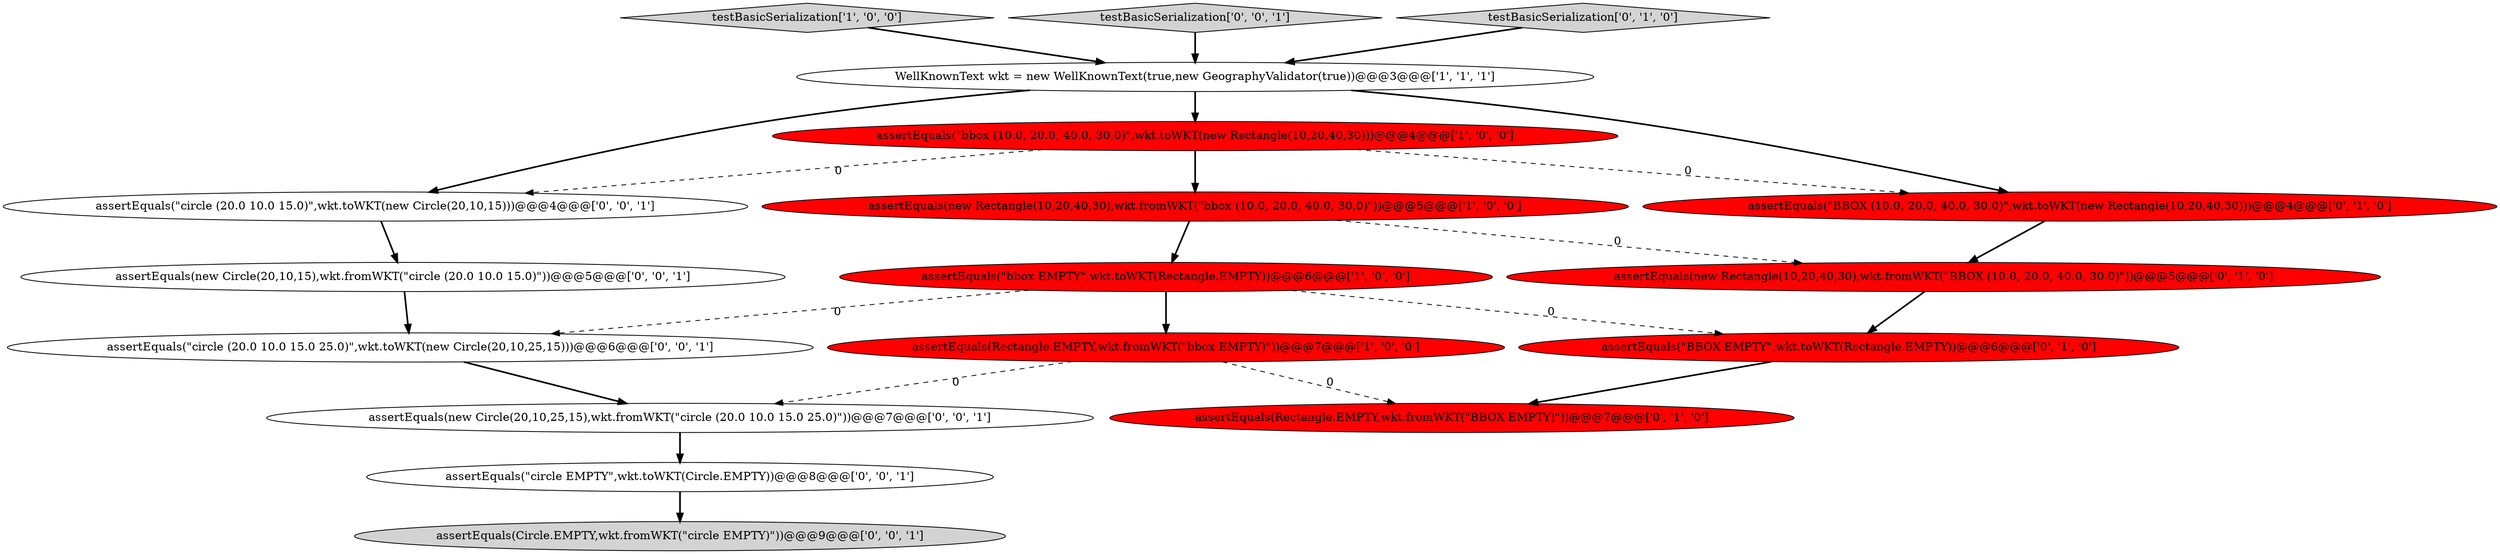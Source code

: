 digraph {
1 [style = filled, label = "assertEquals(Rectangle.EMPTY,wkt.fromWKT(\"bbox EMPTY)\"))@@@7@@@['1', '0', '0']", fillcolor = red, shape = ellipse image = "AAA1AAABBB1BBB"];
12 [style = filled, label = "assertEquals(\"circle (20.0 10.0 15.0)\",wkt.toWKT(new Circle(20,10,15)))@@@4@@@['0', '0', '1']", fillcolor = white, shape = ellipse image = "AAA0AAABBB3BBB"];
4 [style = filled, label = "assertEquals(\"bbox EMPTY\",wkt.toWKT(Rectangle.EMPTY))@@@6@@@['1', '0', '0']", fillcolor = red, shape = ellipse image = "AAA1AAABBB1BBB"];
17 [style = filled, label = "assertEquals(\"circle EMPTY\",wkt.toWKT(Circle.EMPTY))@@@8@@@['0', '0', '1']", fillcolor = white, shape = ellipse image = "AAA0AAABBB3BBB"];
6 [style = filled, label = "assertEquals(new Rectangle(10,20,40,30),wkt.fromWKT(\"BBOX (10.0, 20.0, 40.0, 30.0)\"))@@@5@@@['0', '1', '0']", fillcolor = red, shape = ellipse image = "AAA1AAABBB2BBB"];
16 [style = filled, label = "assertEquals(new Circle(20,10,15),wkt.fromWKT(\"circle (20.0 10.0 15.0)\"))@@@5@@@['0', '0', '1']", fillcolor = white, shape = ellipse image = "AAA0AAABBB3BBB"];
15 [style = filled, label = "assertEquals(Circle.EMPTY,wkt.fromWKT(\"circle EMPTY)\"))@@@9@@@['0', '0', '1']", fillcolor = lightgray, shape = ellipse image = "AAA0AAABBB3BBB"];
13 [style = filled, label = "assertEquals(\"circle (20.0 10.0 15.0 25.0)\",wkt.toWKT(new Circle(20,10,25,15)))@@@6@@@['0', '0', '1']", fillcolor = white, shape = ellipse image = "AAA0AAABBB3BBB"];
0 [style = filled, label = "WellKnownText wkt = new WellKnownText(true,new GeographyValidator(true))@@@3@@@['1', '1', '1']", fillcolor = white, shape = ellipse image = "AAA0AAABBB1BBB"];
5 [style = filled, label = "testBasicSerialization['1', '0', '0']", fillcolor = lightgray, shape = diamond image = "AAA0AAABBB1BBB"];
11 [style = filled, label = "testBasicSerialization['0', '0', '1']", fillcolor = lightgray, shape = diamond image = "AAA0AAABBB3BBB"];
3 [style = filled, label = "assertEquals(new Rectangle(10,20,40,30),wkt.fromWKT(\"bbox (10.0, 20.0, 40.0, 30.0)\"))@@@5@@@['1', '0', '0']", fillcolor = red, shape = ellipse image = "AAA1AAABBB1BBB"];
9 [style = filled, label = "assertEquals(\"BBOX (10.0, 20.0, 40.0, 30.0)\",wkt.toWKT(new Rectangle(10,20,40,30)))@@@4@@@['0', '1', '0']", fillcolor = red, shape = ellipse image = "AAA1AAABBB2BBB"];
7 [style = filled, label = "assertEquals(Rectangle.EMPTY,wkt.fromWKT(\"BBOX EMPTY)\"))@@@7@@@['0', '1', '0']", fillcolor = red, shape = ellipse image = "AAA1AAABBB2BBB"];
14 [style = filled, label = "assertEquals(new Circle(20,10,25,15),wkt.fromWKT(\"circle (20.0 10.0 15.0 25.0)\"))@@@7@@@['0', '0', '1']", fillcolor = white, shape = ellipse image = "AAA0AAABBB3BBB"];
2 [style = filled, label = "assertEquals(\"bbox (10.0, 20.0, 40.0, 30.0)\",wkt.toWKT(new Rectangle(10,20,40,30)))@@@4@@@['1', '0', '0']", fillcolor = red, shape = ellipse image = "AAA1AAABBB1BBB"];
8 [style = filled, label = "testBasicSerialization['0', '1', '0']", fillcolor = lightgray, shape = diamond image = "AAA0AAABBB2BBB"];
10 [style = filled, label = "assertEquals(\"BBOX EMPTY\",wkt.toWKT(Rectangle.EMPTY))@@@6@@@['0', '1', '0']", fillcolor = red, shape = ellipse image = "AAA1AAABBB2BBB"];
0->9 [style = bold, label=""];
16->13 [style = bold, label=""];
3->6 [style = dashed, label="0"];
1->14 [style = dashed, label="0"];
0->12 [style = bold, label=""];
2->3 [style = bold, label=""];
0->2 [style = bold, label=""];
14->17 [style = bold, label=""];
12->16 [style = bold, label=""];
3->4 [style = bold, label=""];
10->7 [style = bold, label=""];
9->6 [style = bold, label=""];
8->0 [style = bold, label=""];
2->12 [style = dashed, label="0"];
11->0 [style = bold, label=""];
5->0 [style = bold, label=""];
2->9 [style = dashed, label="0"];
6->10 [style = bold, label=""];
17->15 [style = bold, label=""];
4->1 [style = bold, label=""];
1->7 [style = dashed, label="0"];
4->10 [style = dashed, label="0"];
4->13 [style = dashed, label="0"];
13->14 [style = bold, label=""];
}
